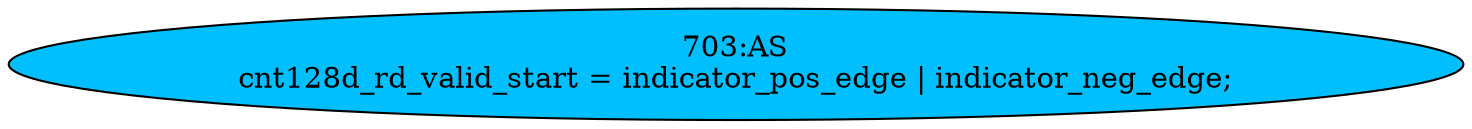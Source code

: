 strict digraph "" {
	node [label="\N"];
	"703:AS"	 [ast="<pyverilog.vparser.ast.Assign object at 0x7f0b053e0dd0>",
		def_var="['cnt128d_rd_valid_start']",
		fillcolor=deepskyblue,
		label="703:AS
cnt128d_rd_valid_start = indicator_pos_edge | indicator_neg_edge;",
		statements="[]",
		style=filled,
		typ=Assign,
		use_var="['indicator_pos_edge', 'indicator_neg_edge']"];
}
